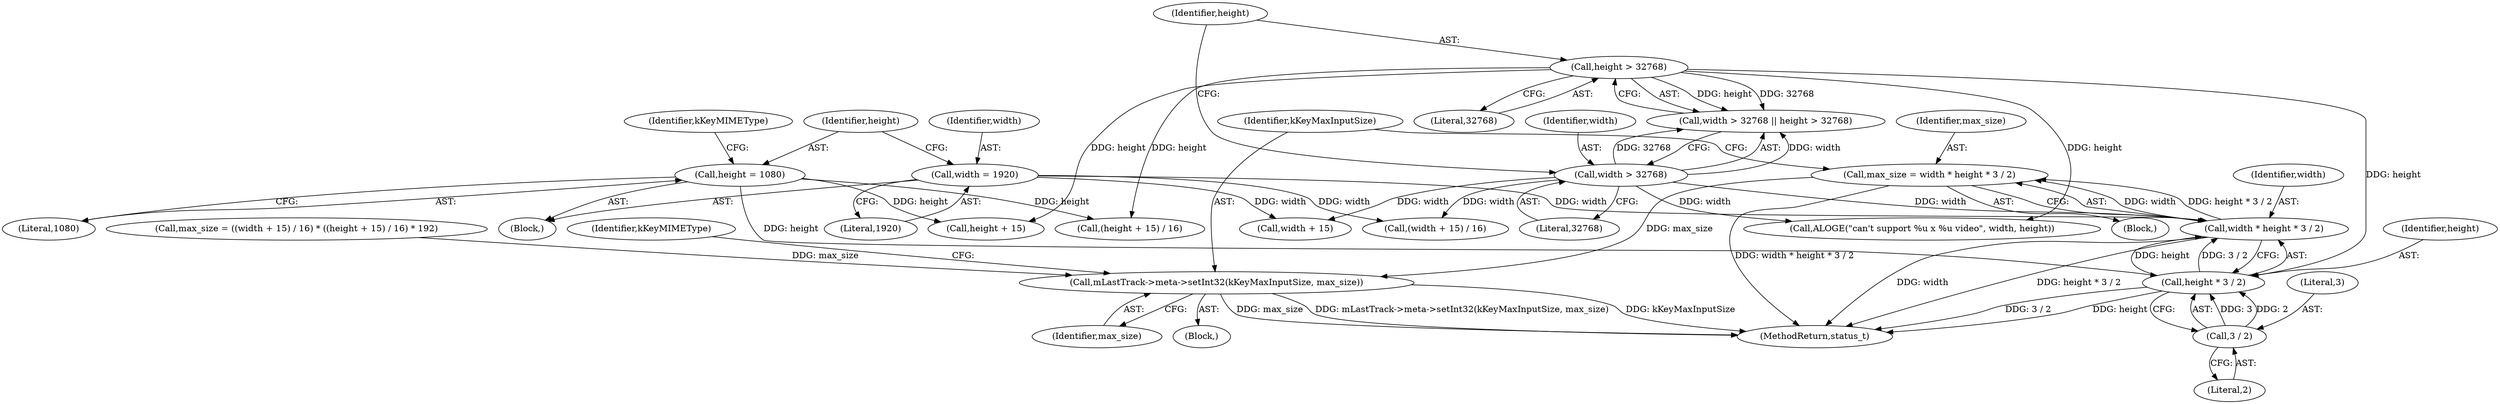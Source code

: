 digraph "0_Android_8a3a2f6ea7defe1a81bb32b3c9f3537f84749b9d@integer" {
"1002362" [label="(Call,max_size = width * height * 3 / 2)"];
"1002364" [label="(Call,width * height * 3 / 2)"];
"1002305" [label="(Call,width = 1920)"];
"1002315" [label="(Call,width > 32768)"];
"1002366" [label="(Call,height * 3 / 2)"];
"1002318" [label="(Call,height > 32768)"];
"1002308" [label="(Call,height = 1080)"];
"1002368" [label="(Call,3 / 2)"];
"1002371" [label="(Call,mLastTrack->meta->setInt32(kKeyMaxInputSize, max_size))"];
"1002349" [label="(Call,width + 15)"];
"1002363" [label="(Identifier,max_size)"];
"1002367" [label="(Identifier,height)"];
"1002319" [label="(Identifier,height)"];
"1002320" [label="(Literal,32768)"];
"1002331" [label="(Identifier,kKeyMIMEType)"];
"1002307" [label="(Literal,1920)"];
"1002364" [label="(Call,width * height * 3 / 2)"];
"1002318" [label="(Call,height > 32768)"];
"1002348" [label="(Call,(width + 15) / 16)"];
"1002302" [label="(Block,)"];
"1002308" [label="(Call,height = 1080)"];
"1002306" [label="(Identifier,width)"];
"1002371" [label="(Call,mLastTrack->meta->setInt32(kKeyMaxInputSize, max_size))"];
"1002373" [label="(Identifier,max_size)"];
"1002316" [label="(Identifier,width)"];
"1002345" [label="(Call,max_size = ((width + 15) / 16) * ((height + 15) / 16) * 192)"];
"1002369" [label="(Literal,3)"];
"1002366" [label="(Call,height * 3 / 2)"];
"1002310" [label="(Literal,1080)"];
"1002377" [label="(Identifier,kKeyMIMEType)"];
"1002314" [label="(Call,width > 32768 || height > 32768)"];
"1002355" [label="(Call,height + 15)"];
"1002305" [label="(Call,width = 1920)"];
"1002309" [label="(Identifier,height)"];
"1002283" [label="(Block,)"];
"1002372" [label="(Identifier,kKeyMaxInputSize)"];
"1002354" [label="(Call,(height + 15) / 16)"];
"1002322" [label="(Call,ALOGE(\"can't support %u x %u video\", width, height))"];
"1002365" [label="(Identifier,width)"];
"1002315" [label="(Call,width > 32768)"];
"1002370" [label="(Literal,2)"];
"1002317" [label="(Literal,32768)"];
"1002368" [label="(Call,3 / 2)"];
"1002361" [label="(Block,)"];
"1002362" [label="(Call,max_size = width * height * 3 / 2)"];
"1003903" [label="(MethodReturn,status_t)"];
"1002362" -> "1002361"  [label="AST: "];
"1002362" -> "1002364"  [label="CFG: "];
"1002363" -> "1002362"  [label="AST: "];
"1002364" -> "1002362"  [label="AST: "];
"1002372" -> "1002362"  [label="CFG: "];
"1002362" -> "1003903"  [label="DDG: width * height * 3 / 2"];
"1002364" -> "1002362"  [label="DDG: width"];
"1002364" -> "1002362"  [label="DDG: height * 3 / 2"];
"1002362" -> "1002371"  [label="DDG: max_size"];
"1002364" -> "1002366"  [label="CFG: "];
"1002365" -> "1002364"  [label="AST: "];
"1002366" -> "1002364"  [label="AST: "];
"1002364" -> "1003903"  [label="DDG: width"];
"1002364" -> "1003903"  [label="DDG: height * 3 / 2"];
"1002305" -> "1002364"  [label="DDG: width"];
"1002315" -> "1002364"  [label="DDG: width"];
"1002366" -> "1002364"  [label="DDG: height"];
"1002366" -> "1002364"  [label="DDG: 3 / 2"];
"1002305" -> "1002302"  [label="AST: "];
"1002305" -> "1002307"  [label="CFG: "];
"1002306" -> "1002305"  [label="AST: "];
"1002307" -> "1002305"  [label="AST: "];
"1002309" -> "1002305"  [label="CFG: "];
"1002305" -> "1002348"  [label="DDG: width"];
"1002305" -> "1002349"  [label="DDG: width"];
"1002315" -> "1002314"  [label="AST: "];
"1002315" -> "1002317"  [label="CFG: "];
"1002316" -> "1002315"  [label="AST: "];
"1002317" -> "1002315"  [label="AST: "];
"1002319" -> "1002315"  [label="CFG: "];
"1002314" -> "1002315"  [label="CFG: "];
"1002315" -> "1002314"  [label="DDG: width"];
"1002315" -> "1002314"  [label="DDG: 32768"];
"1002315" -> "1002322"  [label="DDG: width"];
"1002315" -> "1002348"  [label="DDG: width"];
"1002315" -> "1002349"  [label="DDG: width"];
"1002366" -> "1002368"  [label="CFG: "];
"1002367" -> "1002366"  [label="AST: "];
"1002368" -> "1002366"  [label="AST: "];
"1002366" -> "1003903"  [label="DDG: height"];
"1002366" -> "1003903"  [label="DDG: 3 / 2"];
"1002318" -> "1002366"  [label="DDG: height"];
"1002308" -> "1002366"  [label="DDG: height"];
"1002368" -> "1002366"  [label="DDG: 3"];
"1002368" -> "1002366"  [label="DDG: 2"];
"1002318" -> "1002314"  [label="AST: "];
"1002318" -> "1002320"  [label="CFG: "];
"1002319" -> "1002318"  [label="AST: "];
"1002320" -> "1002318"  [label="AST: "];
"1002314" -> "1002318"  [label="CFG: "];
"1002318" -> "1002314"  [label="DDG: height"];
"1002318" -> "1002314"  [label="DDG: 32768"];
"1002318" -> "1002322"  [label="DDG: height"];
"1002318" -> "1002354"  [label="DDG: height"];
"1002318" -> "1002355"  [label="DDG: height"];
"1002308" -> "1002302"  [label="AST: "];
"1002308" -> "1002310"  [label="CFG: "];
"1002309" -> "1002308"  [label="AST: "];
"1002310" -> "1002308"  [label="AST: "];
"1002331" -> "1002308"  [label="CFG: "];
"1002308" -> "1002354"  [label="DDG: height"];
"1002308" -> "1002355"  [label="DDG: height"];
"1002368" -> "1002370"  [label="CFG: "];
"1002369" -> "1002368"  [label="AST: "];
"1002370" -> "1002368"  [label="AST: "];
"1002371" -> "1002283"  [label="AST: "];
"1002371" -> "1002373"  [label="CFG: "];
"1002372" -> "1002371"  [label="AST: "];
"1002373" -> "1002371"  [label="AST: "];
"1002377" -> "1002371"  [label="CFG: "];
"1002371" -> "1003903"  [label="DDG: kKeyMaxInputSize"];
"1002371" -> "1003903"  [label="DDG: max_size"];
"1002371" -> "1003903"  [label="DDG: mLastTrack->meta->setInt32(kKeyMaxInputSize, max_size)"];
"1002345" -> "1002371"  [label="DDG: max_size"];
}
